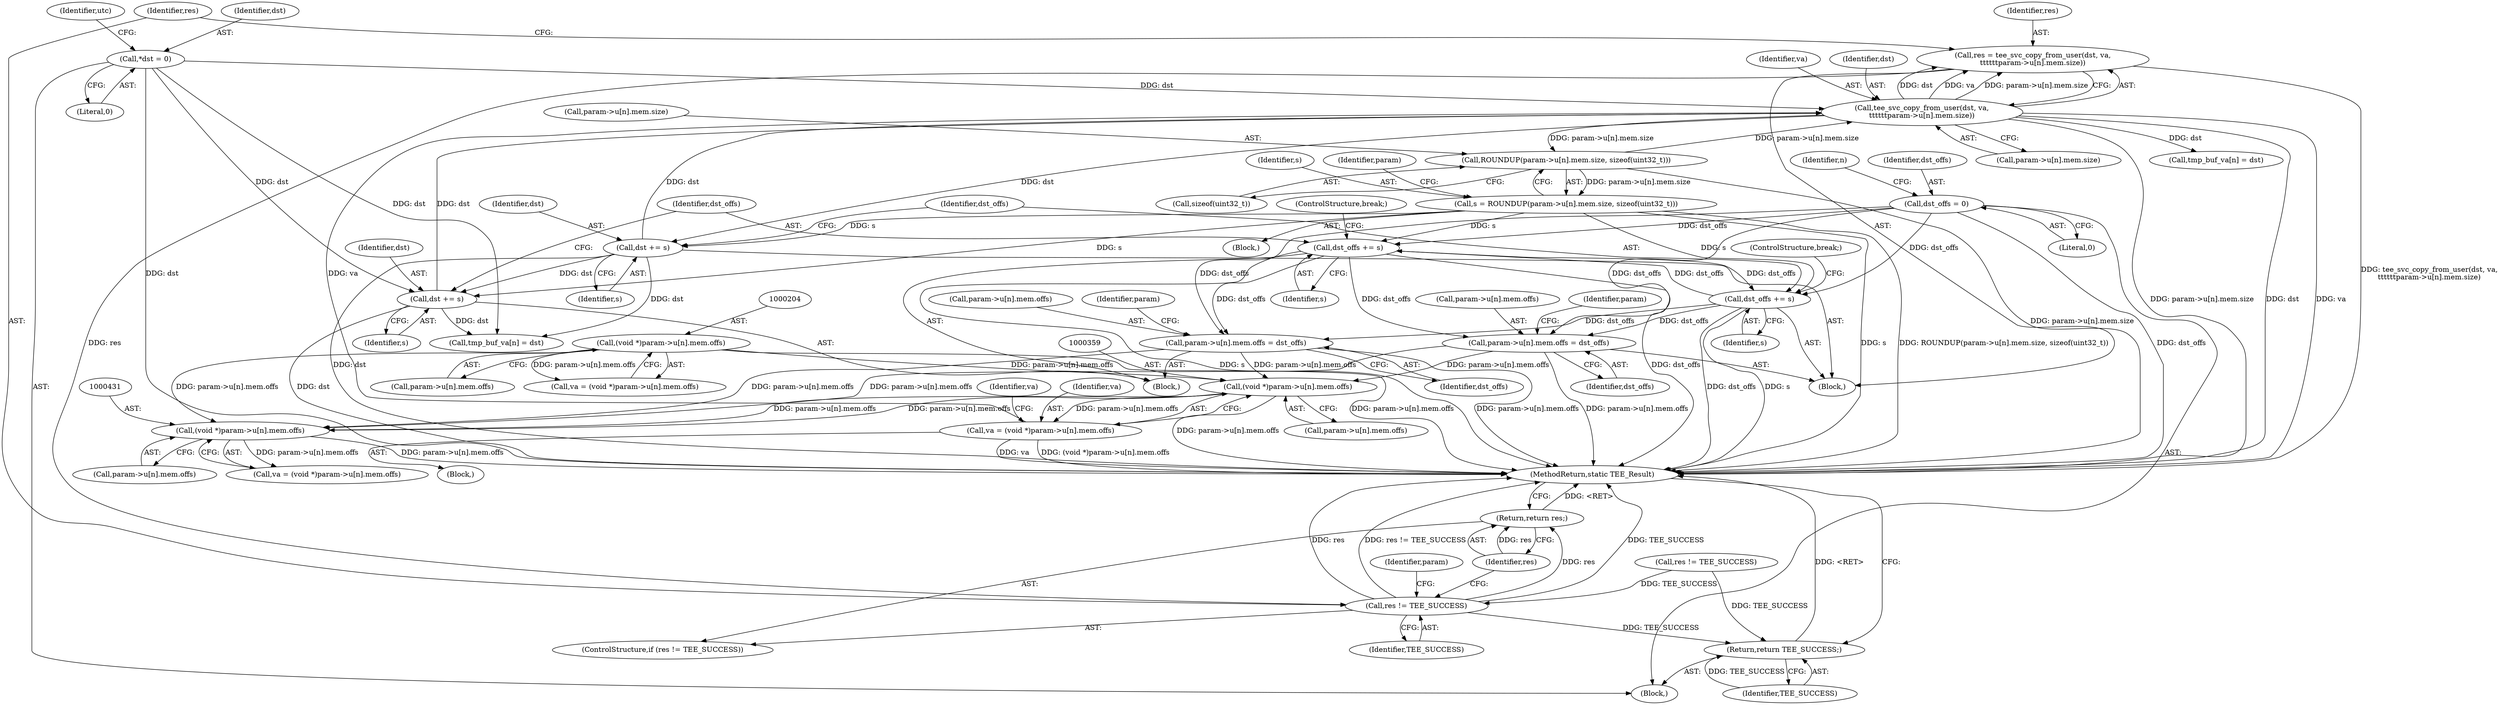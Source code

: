digraph "0_optee_os_d5c5b0b77b2b589666024d219a8007b3f5b6faeb@API" {
"1000372" [label="(Call,res = tee_svc_copy_from_user(dst, va,\n\t\t\t\t\t\tparam->u[n].mem.size))"];
"1000374" [label="(Call,tee_svc_copy_from_user(dst, va,\n\t\t\t\t\t\tparam->u[n].mem.size))"];
"1000120" [label="(Call,*dst = 0)"];
"1000472" [label="(Call,dst += s)"];
"1000333" [label="(Call,s = ROUNDUP(param->u[n].mem.size, sizeof(uint32_t)))"];
"1000335" [label="(Call,ROUNDUP(param->u[n].mem.size, sizeof(uint32_t)))"];
"1000420" [label="(Call,dst += s)"];
"1000356" [label="(Call,va = (void *)param->u[n].mem.offs)"];
"1000358" [label="(Call,(void *)param->u[n].mem.offs)"];
"1000392" [label="(Call,param->u[n].mem.offs = dst_offs)"];
"1000314" [label="(Call,dst_offs = 0)"];
"1000475" [label="(Call,dst_offs += s)"];
"1000423" [label="(Call,dst_offs += s)"];
"1000203" [label="(Call,(void *)param->u[n].mem.offs)"];
"1000444" [label="(Call,param->u[n].mem.offs = dst_offs)"];
"1000430" [label="(Call,(void *)param->u[n].mem.offs)"];
"1000387" [label="(Call,res != TEE_SUCCESS)"];
"1000390" [label="(Return,return res;)"];
"1000481" [label="(Return,return TEE_SUCCESS;)"];
"1000483" [label="(MethodReturn,static TEE_Result)"];
"1000424" [label="(Identifier,dst_offs)"];
"1000334" [label="(Identifier,s)"];
"1000336" [label="(Call,param->u[n].mem.size)"];
"1000391" [label="(Identifier,res)"];
"1000428" [label="(Call,va = (void *)param->u[n].mem.offs)"];
"1000373" [label="(Identifier,res)"];
"1000445" [label="(Call,param->u[n].mem.offs)"];
"1000481" [label="(Return,return TEE_SUCCESS;)"];
"1000314" [label="(Call,dst_offs = 0)"];
"1000353" [label="(Block,)"];
"1000315" [label="(Identifier,dst_offs)"];
"1000443" [label="(Block,)"];
"1000316" [label="(Literal,0)"];
"1000408" [label="(Identifier,param)"];
"1000387" [label="(Call,res != TEE_SUCCESS)"];
"1000375" [label="(Identifier,dst)"];
"1000319" [label="(Identifier,n)"];
"1000203" [label="(Call,(void *)param->u[n].mem.offs)"];
"1000472" [label="(Call,dst += s)"];
"1000386" [label="(ControlStructure,if (res != TEE_SUCCESS))"];
"1000374" [label="(Call,tee_svc_copy_from_user(dst, va,\n\t\t\t\t\t\tparam->u[n].mem.size))"];
"1000422" [label="(Identifier,s)"];
"1000478" [label="(ControlStructure,break;)"];
"1000467" [label="(Call,tmp_buf_va[n] = dst)"];
"1000421" [label="(Identifier,dst)"];
"1000358" [label="(Call,(void *)param->u[n].mem.offs)"];
"1000370" [label="(Identifier,va)"];
"1000111" [label="(Block,)"];
"1000397" [label="(Identifier,param)"];
"1000356" [label="(Call,va = (void *)param->u[n].mem.offs)"];
"1000357" [label="(Identifier,va)"];
"1000377" [label="(Call,param->u[n].mem.size)"];
"1000415" [label="(Call,tmp_buf_va[n] = dst)"];
"1000475" [label="(Call,dst_offs += s)"];
"1000309" [label="(Call,res != TEE_SUCCESS)"];
"1000425" [label="(Identifier,s)"];
"1000371" [label="(Block,)"];
"1000376" [label="(Identifier,va)"];
"1000122" [label="(Literal,0)"];
"1000473" [label="(Identifier,dst)"];
"1000326" [label="(Block,)"];
"1000423" [label="(Call,dst_offs += s)"];
"1000126" [label="(Identifier,utc)"];
"1000345" [label="(Call,sizeof(uint32_t))"];
"1000333" [label="(Call,s = ROUNDUP(param->u[n].mem.size, sizeof(uint32_t)))"];
"1000201" [label="(Call,va = (void *)param->u[n].mem.offs)"];
"1000120" [label="(Call,*dst = 0)"];
"1000420" [label="(Call,dst += s)"];
"1000360" [label="(Call,param->u[n].mem.offs)"];
"1000393" [label="(Call,param->u[n].mem.offs)"];
"1000430" [label="(Call,(void *)param->u[n].mem.offs)"];
"1000392" [label="(Call,param->u[n].mem.offs = dst_offs)"];
"1000390" [label="(Return,return res;)"];
"1000482" [label="(Identifier,TEE_SUCCESS)"];
"1000474" [label="(Identifier,s)"];
"1000388" [label="(Identifier,res)"];
"1000444" [label="(Call,param->u[n].mem.offs = dst_offs)"];
"1000460" [label="(Identifier,param)"];
"1000389" [label="(Identifier,TEE_SUCCESS)"];
"1000454" [label="(Identifier,dst_offs)"];
"1000432" [label="(Call,param->u[n].mem.offs)"];
"1000335" [label="(Call,ROUNDUP(param->u[n].mem.size, sizeof(uint32_t)))"];
"1000121" [label="(Identifier,dst)"];
"1000476" [label="(Identifier,dst_offs)"];
"1000402" [label="(Identifier,dst_offs)"];
"1000477" [label="(Identifier,s)"];
"1000205" [label="(Call,param->u[n].mem.offs)"];
"1000426" [label="(ControlStructure,break;)"];
"1000372" [label="(Call,res = tee_svc_copy_from_user(dst, va,\n\t\t\t\t\t\tparam->u[n].mem.size))"];
"1000350" [label="(Identifier,param)"];
"1000372" -> "1000371"  [label="AST: "];
"1000372" -> "1000374"  [label="CFG: "];
"1000373" -> "1000372"  [label="AST: "];
"1000374" -> "1000372"  [label="AST: "];
"1000388" -> "1000372"  [label="CFG: "];
"1000372" -> "1000483"  [label="DDG: tee_svc_copy_from_user(dst, va,\n\t\t\t\t\t\tparam->u[n].mem.size)"];
"1000374" -> "1000372"  [label="DDG: dst"];
"1000374" -> "1000372"  [label="DDG: va"];
"1000374" -> "1000372"  [label="DDG: param->u[n].mem.size"];
"1000372" -> "1000387"  [label="DDG: res"];
"1000374" -> "1000377"  [label="CFG: "];
"1000375" -> "1000374"  [label="AST: "];
"1000376" -> "1000374"  [label="AST: "];
"1000377" -> "1000374"  [label="AST: "];
"1000374" -> "1000483"  [label="DDG: va"];
"1000374" -> "1000483"  [label="DDG: param->u[n].mem.size"];
"1000374" -> "1000483"  [label="DDG: dst"];
"1000374" -> "1000335"  [label="DDG: param->u[n].mem.size"];
"1000120" -> "1000374"  [label="DDG: dst"];
"1000472" -> "1000374"  [label="DDG: dst"];
"1000420" -> "1000374"  [label="DDG: dst"];
"1000356" -> "1000374"  [label="DDG: va"];
"1000335" -> "1000374"  [label="DDG: param->u[n].mem.size"];
"1000374" -> "1000415"  [label="DDG: dst"];
"1000374" -> "1000420"  [label="DDG: dst"];
"1000120" -> "1000111"  [label="AST: "];
"1000120" -> "1000122"  [label="CFG: "];
"1000121" -> "1000120"  [label="AST: "];
"1000122" -> "1000120"  [label="AST: "];
"1000126" -> "1000120"  [label="CFG: "];
"1000120" -> "1000483"  [label="DDG: dst"];
"1000120" -> "1000467"  [label="DDG: dst"];
"1000120" -> "1000472"  [label="DDG: dst"];
"1000472" -> "1000443"  [label="AST: "];
"1000472" -> "1000474"  [label="CFG: "];
"1000473" -> "1000472"  [label="AST: "];
"1000474" -> "1000472"  [label="AST: "];
"1000476" -> "1000472"  [label="CFG: "];
"1000472" -> "1000483"  [label="DDG: dst"];
"1000472" -> "1000467"  [label="DDG: dst"];
"1000333" -> "1000472"  [label="DDG: s"];
"1000420" -> "1000472"  [label="DDG: dst"];
"1000333" -> "1000326"  [label="AST: "];
"1000333" -> "1000335"  [label="CFG: "];
"1000334" -> "1000333"  [label="AST: "];
"1000335" -> "1000333"  [label="AST: "];
"1000350" -> "1000333"  [label="CFG: "];
"1000333" -> "1000483"  [label="DDG: s"];
"1000333" -> "1000483"  [label="DDG: ROUNDUP(param->u[n].mem.size, sizeof(uint32_t))"];
"1000335" -> "1000333"  [label="DDG: param->u[n].mem.size"];
"1000333" -> "1000420"  [label="DDG: s"];
"1000333" -> "1000423"  [label="DDG: s"];
"1000333" -> "1000475"  [label="DDG: s"];
"1000335" -> "1000345"  [label="CFG: "];
"1000336" -> "1000335"  [label="AST: "];
"1000345" -> "1000335"  [label="AST: "];
"1000335" -> "1000483"  [label="DDG: param->u[n].mem.size"];
"1000420" -> "1000371"  [label="AST: "];
"1000420" -> "1000422"  [label="CFG: "];
"1000421" -> "1000420"  [label="AST: "];
"1000422" -> "1000420"  [label="AST: "];
"1000424" -> "1000420"  [label="CFG: "];
"1000420" -> "1000483"  [label="DDG: dst"];
"1000420" -> "1000467"  [label="DDG: dst"];
"1000356" -> "1000353"  [label="AST: "];
"1000356" -> "1000358"  [label="CFG: "];
"1000357" -> "1000356"  [label="AST: "];
"1000358" -> "1000356"  [label="AST: "];
"1000370" -> "1000356"  [label="CFG: "];
"1000356" -> "1000483"  [label="DDG: va"];
"1000356" -> "1000483"  [label="DDG: (void *)param->u[n].mem.offs"];
"1000358" -> "1000356"  [label="DDG: param->u[n].mem.offs"];
"1000358" -> "1000360"  [label="CFG: "];
"1000359" -> "1000358"  [label="AST: "];
"1000360" -> "1000358"  [label="AST: "];
"1000358" -> "1000483"  [label="DDG: param->u[n].mem.offs"];
"1000392" -> "1000358"  [label="DDG: param->u[n].mem.offs"];
"1000203" -> "1000358"  [label="DDG: param->u[n].mem.offs"];
"1000444" -> "1000358"  [label="DDG: param->u[n].mem.offs"];
"1000430" -> "1000358"  [label="DDG: param->u[n].mem.offs"];
"1000358" -> "1000430"  [label="DDG: param->u[n].mem.offs"];
"1000392" -> "1000371"  [label="AST: "];
"1000392" -> "1000402"  [label="CFG: "];
"1000393" -> "1000392"  [label="AST: "];
"1000402" -> "1000392"  [label="AST: "];
"1000408" -> "1000392"  [label="CFG: "];
"1000392" -> "1000483"  [label="DDG: param->u[n].mem.offs"];
"1000314" -> "1000392"  [label="DDG: dst_offs"];
"1000475" -> "1000392"  [label="DDG: dst_offs"];
"1000423" -> "1000392"  [label="DDG: dst_offs"];
"1000392" -> "1000430"  [label="DDG: param->u[n].mem.offs"];
"1000314" -> "1000111"  [label="AST: "];
"1000314" -> "1000316"  [label="CFG: "];
"1000315" -> "1000314"  [label="AST: "];
"1000316" -> "1000314"  [label="AST: "];
"1000319" -> "1000314"  [label="CFG: "];
"1000314" -> "1000483"  [label="DDG: dst_offs"];
"1000314" -> "1000423"  [label="DDG: dst_offs"];
"1000314" -> "1000444"  [label="DDG: dst_offs"];
"1000314" -> "1000475"  [label="DDG: dst_offs"];
"1000475" -> "1000443"  [label="AST: "];
"1000475" -> "1000477"  [label="CFG: "];
"1000476" -> "1000475"  [label="AST: "];
"1000477" -> "1000475"  [label="AST: "];
"1000478" -> "1000475"  [label="CFG: "];
"1000475" -> "1000483"  [label="DDG: dst_offs"];
"1000475" -> "1000483"  [label="DDG: s"];
"1000475" -> "1000423"  [label="DDG: dst_offs"];
"1000475" -> "1000444"  [label="DDG: dst_offs"];
"1000423" -> "1000475"  [label="DDG: dst_offs"];
"1000423" -> "1000371"  [label="AST: "];
"1000423" -> "1000425"  [label="CFG: "];
"1000424" -> "1000423"  [label="AST: "];
"1000425" -> "1000423"  [label="AST: "];
"1000426" -> "1000423"  [label="CFG: "];
"1000423" -> "1000483"  [label="DDG: s"];
"1000423" -> "1000483"  [label="DDG: dst_offs"];
"1000423" -> "1000444"  [label="DDG: dst_offs"];
"1000203" -> "1000201"  [label="AST: "];
"1000203" -> "1000205"  [label="CFG: "];
"1000204" -> "1000203"  [label="AST: "];
"1000205" -> "1000203"  [label="AST: "];
"1000201" -> "1000203"  [label="CFG: "];
"1000203" -> "1000483"  [label="DDG: param->u[n].mem.offs"];
"1000203" -> "1000201"  [label="DDG: param->u[n].mem.offs"];
"1000203" -> "1000430"  [label="DDG: param->u[n].mem.offs"];
"1000444" -> "1000443"  [label="AST: "];
"1000444" -> "1000454"  [label="CFG: "];
"1000445" -> "1000444"  [label="AST: "];
"1000454" -> "1000444"  [label="AST: "];
"1000460" -> "1000444"  [label="CFG: "];
"1000444" -> "1000483"  [label="DDG: param->u[n].mem.offs"];
"1000444" -> "1000430"  [label="DDG: param->u[n].mem.offs"];
"1000430" -> "1000428"  [label="AST: "];
"1000430" -> "1000432"  [label="CFG: "];
"1000431" -> "1000430"  [label="AST: "];
"1000432" -> "1000430"  [label="AST: "];
"1000428" -> "1000430"  [label="CFG: "];
"1000430" -> "1000483"  [label="DDG: param->u[n].mem.offs"];
"1000430" -> "1000428"  [label="DDG: param->u[n].mem.offs"];
"1000387" -> "1000386"  [label="AST: "];
"1000387" -> "1000389"  [label="CFG: "];
"1000388" -> "1000387"  [label="AST: "];
"1000389" -> "1000387"  [label="AST: "];
"1000391" -> "1000387"  [label="CFG: "];
"1000397" -> "1000387"  [label="CFG: "];
"1000387" -> "1000483"  [label="DDG: TEE_SUCCESS"];
"1000387" -> "1000483"  [label="DDG: res"];
"1000387" -> "1000483"  [label="DDG: res != TEE_SUCCESS"];
"1000309" -> "1000387"  [label="DDG: TEE_SUCCESS"];
"1000387" -> "1000390"  [label="DDG: res"];
"1000387" -> "1000481"  [label="DDG: TEE_SUCCESS"];
"1000390" -> "1000386"  [label="AST: "];
"1000390" -> "1000391"  [label="CFG: "];
"1000391" -> "1000390"  [label="AST: "];
"1000483" -> "1000390"  [label="CFG: "];
"1000390" -> "1000483"  [label="DDG: <RET>"];
"1000391" -> "1000390"  [label="DDG: res"];
"1000481" -> "1000111"  [label="AST: "];
"1000481" -> "1000482"  [label="CFG: "];
"1000482" -> "1000481"  [label="AST: "];
"1000483" -> "1000481"  [label="CFG: "];
"1000481" -> "1000483"  [label="DDG: <RET>"];
"1000482" -> "1000481"  [label="DDG: TEE_SUCCESS"];
"1000309" -> "1000481"  [label="DDG: TEE_SUCCESS"];
}
